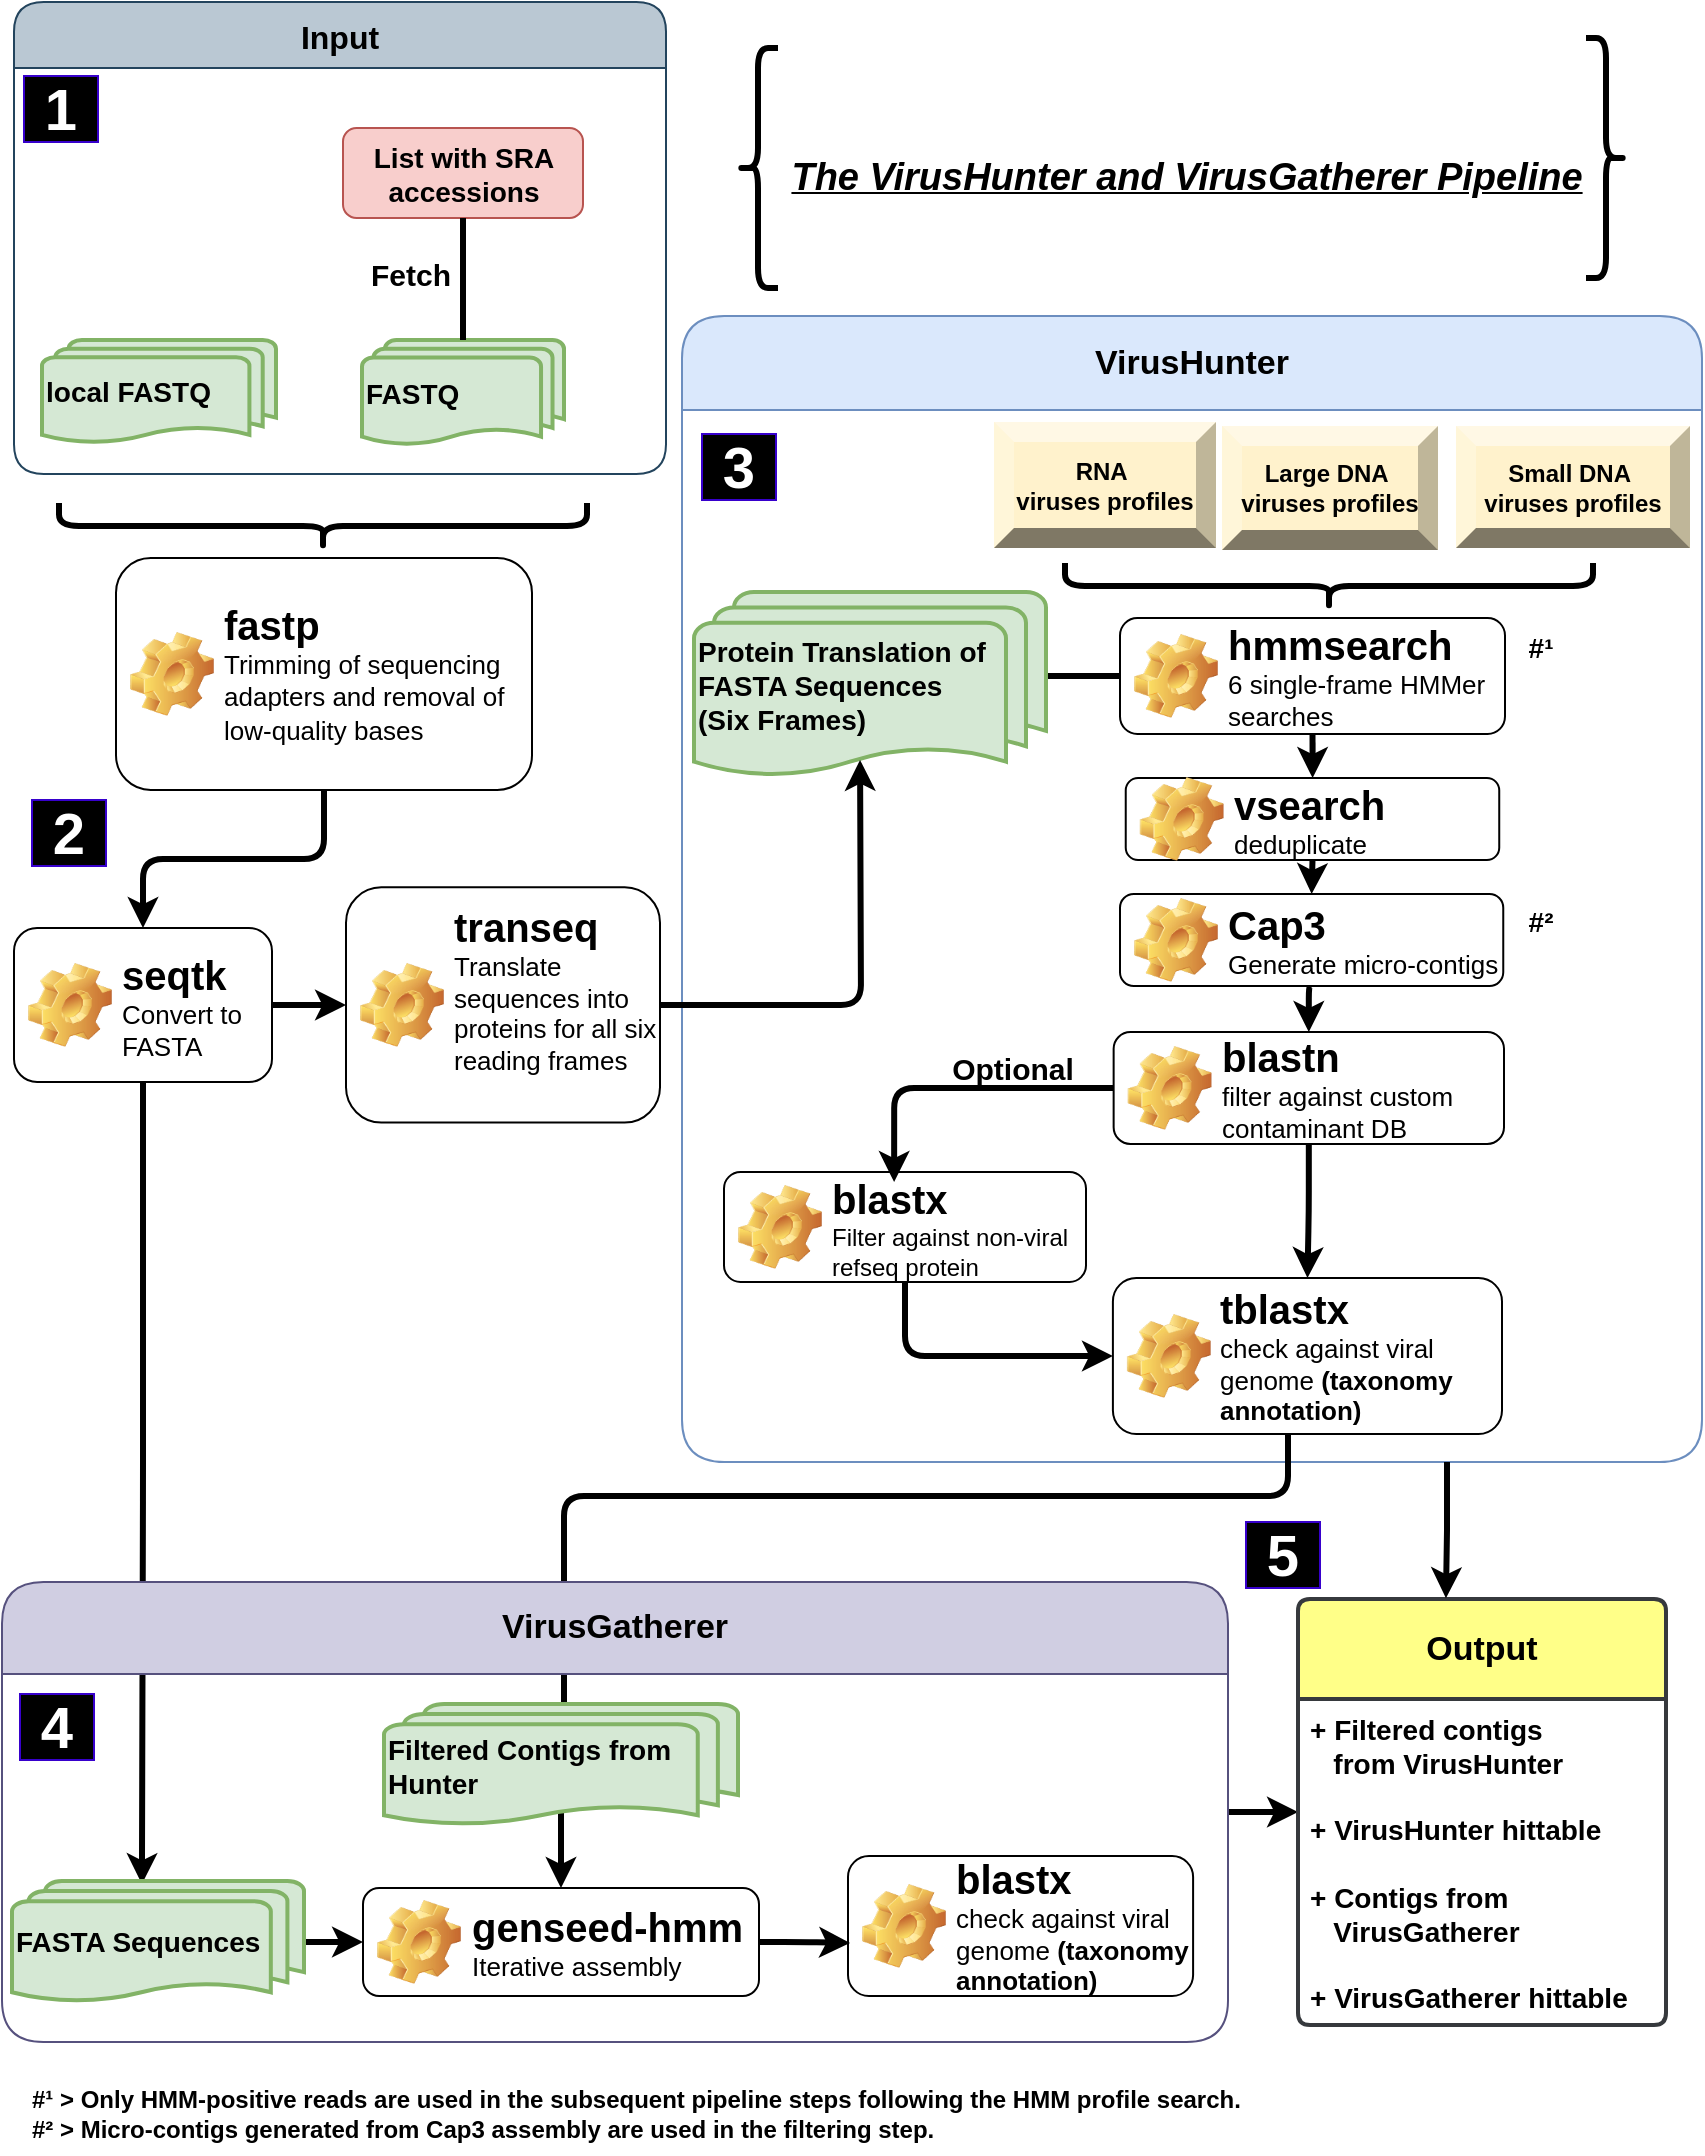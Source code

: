 <mxfile version="24.7.12">
  <diagram name="Page-1" id="UmnG6x5tp6qrb22gdRWd">
    <mxGraphModel dx="1418" dy="764" grid="0" gridSize="10" guides="1" tooltips="1" connect="1" arrows="1" fold="1" page="1" pageScale="1" pageWidth="850" pageHeight="1100" math="0" shadow="0">
      <root>
        <mxCell id="0" />
        <mxCell id="1" parent="0" />
        <mxCell id="DtNA1OOpv918O6FHiLsb-5" value="&lt;font style=&quot;font-size: 17px;&quot;&gt;VirusHunter&lt;/font&gt;" style="swimlane;whiteSpace=wrap;html=1;startSize=47;rounded=1;labelBackgroundColor=none;fillColor=#dae8fc;strokeColor=#6c8ebf;" parent="1" vertex="1">
          <mxGeometry x="340" y="174" width="510" height="573" as="geometry" />
        </mxCell>
        <mxCell id="JjrdLrowcXQNLenx9GRh-69" style="edgeStyle=elbowEdgeStyle;rounded=1;orthogonalLoop=1;jettySize=auto;html=1;startArrow=none;endArrow=none;exitX=1;exitY=0.5;exitDx=0;exitDy=0;entryX=0;entryY=0.5;entryDx=0;entryDy=0;labelBackgroundColor=none;fontColor=default;strokeWidth=3;" edge="1" parent="DtNA1OOpv918O6FHiLsb-5" target="JjrdLrowcXQNLenx9GRh-68">
          <mxGeometry relative="1" as="geometry">
            <mxPoint x="178" y="180" as="sourcePoint" />
          </mxGeometry>
        </mxCell>
        <mxCell id="JjrdLrowcXQNLenx9GRh-63" value="&lt;div&gt;&lt;b&gt;RNA&amp;nbsp;&lt;/b&gt;&lt;/div&gt;&lt;div&gt;&lt;b&gt;viruses profiles&lt;/b&gt;&lt;/div&gt;" style="labelPosition=center;verticalLabelPosition=middle;align=center;html=1;shape=mxgraph.basic.shaded_button;dx=10;strokeColor=#d6b656;whiteSpace=wrap;rounded=1;labelBackgroundColor=none;fillColor=#fff2cc;" vertex="1" parent="DtNA1OOpv918O6FHiLsb-5">
          <mxGeometry x="156" y="53" width="111" height="63" as="geometry" />
        </mxCell>
        <mxCell id="JjrdLrowcXQNLenx9GRh-65" value="&lt;div&gt;&lt;b&gt;Large DNA&amp;nbsp;&lt;/b&gt;&lt;/div&gt;&lt;div&gt;&lt;b&gt;viruses profiles&lt;/b&gt;&lt;/div&gt;" style="labelPosition=center;verticalLabelPosition=middle;align=center;html=1;shape=mxgraph.basic.shaded_button;dx=10;strokeColor=#d6b656;whiteSpace=wrap;rounded=1;labelBackgroundColor=none;fillColor=#fff2cc;" vertex="1" parent="DtNA1OOpv918O6FHiLsb-5">
          <mxGeometry x="270" y="55" width="108" height="62" as="geometry" />
        </mxCell>
        <mxCell id="JjrdLrowcXQNLenx9GRh-66" value="&lt;div&gt;&lt;b&gt;Small DNA&amp;nbsp;&lt;/b&gt;&lt;/div&gt;&lt;div&gt;&lt;b&gt;viruses profiles&lt;/b&gt;&lt;/div&gt;" style="labelPosition=center;verticalLabelPosition=middle;align=center;html=1;shape=mxgraph.basic.shaded_button;dx=10;strokeColor=#d6b656;whiteSpace=wrap;rounded=1;labelBackgroundColor=none;fillColor=#fff2cc;" vertex="1" parent="DtNA1OOpv918O6FHiLsb-5">
          <mxGeometry x="387" y="55" width="117" height="61" as="geometry" />
        </mxCell>
        <mxCell id="JjrdLrowcXQNLenx9GRh-67" value="" style="shape=curlyBracket;whiteSpace=wrap;html=1;rounded=1;flipH=1;labelPosition=right;verticalLabelPosition=middle;align=left;verticalAlign=middle;rotation=90;labelBackgroundColor=none;strokeWidth=3;" vertex="1" parent="DtNA1OOpv918O6FHiLsb-5">
          <mxGeometry x="312" y="3" width="23" height="264" as="geometry" />
        </mxCell>
        <mxCell id="JjrdLrowcXQNLenx9GRh-76" style="edgeStyle=orthogonalEdgeStyle;rounded=1;orthogonalLoop=1;jettySize=auto;html=1;exitX=0.5;exitY=1;exitDx=0;exitDy=0;labelBackgroundColor=none;fontColor=default;strokeWidth=3;" edge="1" parent="DtNA1OOpv918O6FHiLsb-5" source="JjrdLrowcXQNLenx9GRh-68" target="JjrdLrowcXQNLenx9GRh-70">
          <mxGeometry relative="1" as="geometry" />
        </mxCell>
        <mxCell id="JjrdLrowcXQNLenx9GRh-68" value="&lt;div style=&quot;font-size: 16px;&quot;&gt;&lt;font style=&quot;font-size: 20px;&quot;&gt;hmmsearch&lt;/font&gt;&lt;/div&gt;&lt;div&gt;&lt;font style=&quot;font-weight: normal; font-size: 13px;&quot;&gt;6 single-frame HMMer searches&lt;/font&gt;&lt;/div&gt;" style="label;whiteSpace=wrap;html=1;image=img/clipart/Gear_128x128.png;rounded=1;labelBackgroundColor=none;" vertex="1" parent="DtNA1OOpv918O6FHiLsb-5">
          <mxGeometry x="219" y="151" width="192.5" height="58" as="geometry" />
        </mxCell>
        <mxCell id="JjrdLrowcXQNLenx9GRh-77" style="edgeStyle=orthogonalEdgeStyle;rounded=1;orthogonalLoop=1;jettySize=auto;html=1;exitX=0.5;exitY=1;exitDx=0;exitDy=0;entryX=0.5;entryY=0;entryDx=0;entryDy=0;labelBackgroundColor=none;fontColor=default;strokeWidth=3;" edge="1" parent="DtNA1OOpv918O6FHiLsb-5" source="JjrdLrowcXQNLenx9GRh-70" target="JjrdLrowcXQNLenx9GRh-71">
          <mxGeometry relative="1" as="geometry" />
        </mxCell>
        <mxCell id="JjrdLrowcXQNLenx9GRh-70" value="&lt;div style=&quot;font-size: 16px;&quot;&gt;&lt;font style=&quot;font-size: 20px;&quot;&gt;vsearch&lt;/font&gt;&lt;/div&gt;&lt;div&gt;&lt;font style=&quot;font-weight: normal; font-size: 13px;&quot;&gt;deduplicate&lt;br&gt;&lt;/font&gt;&lt;/div&gt;" style="label;whiteSpace=wrap;html=1;image=img/clipart/Gear_128x128.png;rounded=1;labelBackgroundColor=none;" vertex="1" parent="DtNA1OOpv918O6FHiLsb-5">
          <mxGeometry x="221.87" y="231" width="186.75" height="41" as="geometry" />
        </mxCell>
        <mxCell id="JjrdLrowcXQNLenx9GRh-78" style="edgeStyle=orthogonalEdgeStyle;rounded=1;orthogonalLoop=1;jettySize=auto;html=1;exitX=0.5;exitY=1;exitDx=0;exitDy=0;entryX=0.5;entryY=0;entryDx=0;entryDy=0;labelBackgroundColor=none;fontColor=default;strokeWidth=3;" edge="1" parent="DtNA1OOpv918O6FHiLsb-5" source="JjrdLrowcXQNLenx9GRh-71" target="JjrdLrowcXQNLenx9GRh-72">
          <mxGeometry relative="1" as="geometry" />
        </mxCell>
        <mxCell id="JjrdLrowcXQNLenx9GRh-71" value="&lt;div style=&quot;font-size: 16px;&quot;&gt;&lt;font style=&quot;font-size: 20px;&quot;&gt;Cap3&lt;/font&gt;&lt;/div&gt;&lt;div&gt;&lt;font style=&quot;font-weight: normal; font-size: 13px;&quot;&gt;Generate micro-contigs&lt;br&gt;&lt;/font&gt;&lt;/div&gt;" style="label;whiteSpace=wrap;html=1;image=img/clipart/Gear_128x128.png;rounded=1;labelBackgroundColor=none;" vertex="1" parent="DtNA1OOpv918O6FHiLsb-5">
          <mxGeometry x="219" y="289" width="191.63" height="46" as="geometry" />
        </mxCell>
        <mxCell id="JjrdLrowcXQNLenx9GRh-88" style="edgeStyle=orthogonalEdgeStyle;rounded=1;orthogonalLoop=1;jettySize=auto;html=1;exitX=0.5;exitY=1;exitDx=0;exitDy=0;entryX=0.5;entryY=0;entryDx=0;entryDy=0;labelBackgroundColor=none;fontColor=default;strokeWidth=3;" edge="1" parent="DtNA1OOpv918O6FHiLsb-5" source="JjrdLrowcXQNLenx9GRh-72" target="JjrdLrowcXQNLenx9GRh-73">
          <mxGeometry relative="1" as="geometry" />
        </mxCell>
        <mxCell id="JjrdLrowcXQNLenx9GRh-72" value="&lt;div style=&quot;font-size: 16px;&quot;&gt;&lt;font size=&quot;1&quot;&gt;&lt;b style=&quot;font-size: 20px;&quot;&gt;blastn&lt;/b&gt;&lt;/font&gt;&lt;/div&gt;&lt;div&gt;&lt;font style=&quot;font-weight: normal; font-size: 13px;&quot;&gt;filter against custom contaminant DB&lt;/font&gt;&lt;/div&gt;" style="label;whiteSpace=wrap;html=1;image=img/clipart/Gear_128x128.png;rounded=1;labelBackgroundColor=none;" vertex="1" parent="DtNA1OOpv918O6FHiLsb-5">
          <mxGeometry x="215.82" y="358" width="195.18" height="56" as="geometry" />
        </mxCell>
        <mxCell id="JjrdLrowcXQNLenx9GRh-84" style="edgeStyle=orthogonalEdgeStyle;rounded=1;orthogonalLoop=1;jettySize=auto;html=1;exitX=0.5;exitY=1;exitDx=0;exitDy=0;entryX=0;entryY=0.5;entryDx=0;entryDy=0;labelBackgroundColor=none;fontColor=default;strokeWidth=3;" edge="1" parent="DtNA1OOpv918O6FHiLsb-5" source="JjrdLrowcXQNLenx9GRh-74" target="JjrdLrowcXQNLenx9GRh-73">
          <mxGeometry relative="1" as="geometry" />
        </mxCell>
        <mxCell id="JjrdLrowcXQNLenx9GRh-74" value="&lt;div style=&quot;font-size: 16px;&quot;&gt;&lt;font size=&quot;1&quot;&gt;&lt;b style=&quot;font-size: 20px;&quot;&gt;blastx&lt;/b&gt;&lt;/font&gt;&lt;/div&gt;&lt;div style=&quot;&quot;&gt;&lt;font style=&quot;font-size: 12px; font-weight: normal;&quot;&gt;Filter &lt;/font&gt;&lt;font style=&quot;font-size: 12px; font-weight: normal;&quot;&gt;against non-viral refseq protein&lt;/font&gt;&lt;/div&gt;" style="label;whiteSpace=wrap;html=1;image=img/clipart/Gear_128x128.png;rounded=1;labelBackgroundColor=none;" vertex="1" parent="DtNA1OOpv918O6FHiLsb-5">
          <mxGeometry x="21" y="428" width="181" height="55" as="geometry" />
        </mxCell>
        <mxCell id="JjrdLrowcXQNLenx9GRh-73" value="&lt;div style=&quot;font-size: 16px;&quot;&gt;&lt;font size=&quot;1&quot;&gt;&lt;b style=&quot;font-size: 20px;&quot;&gt;tblastx&lt;/b&gt;&lt;/font&gt;&lt;/div&gt;&lt;div style=&quot;font-size: 13px;&quot;&gt;&lt;font style=&quot;font-size: 13px; font-weight: normal;&quot;&gt;check &lt;/font&gt;&lt;font style=&quot;font-size: 13px; font-weight: normal;&quot;&gt;against viral genome&lt;/font&gt; (taxonomy annotation)&lt;br&gt;&lt;/div&gt;" style="label;whiteSpace=wrap;html=1;image=img/clipart/Gear_128x128.png;rounded=1;labelBackgroundColor=none;" vertex="1" parent="DtNA1OOpv918O6FHiLsb-5">
          <mxGeometry x="215.45" y="481" width="194.55" height="78" as="geometry" />
        </mxCell>
        <mxCell id="JjrdLrowcXQNLenx9GRh-81" style="edgeStyle=orthogonalEdgeStyle;rounded=1;orthogonalLoop=1;jettySize=auto;html=1;exitX=0;exitY=0.5;exitDx=0;exitDy=0;entryX=0.47;entryY=0.091;entryDx=0;entryDy=0;entryPerimeter=0;labelBackgroundColor=none;fontColor=default;strokeWidth=3;" edge="1" parent="DtNA1OOpv918O6FHiLsb-5" source="JjrdLrowcXQNLenx9GRh-72" target="JjrdLrowcXQNLenx9GRh-74">
          <mxGeometry relative="1" as="geometry" />
        </mxCell>
        <mxCell id="JjrdLrowcXQNLenx9GRh-82" value="Optional" style="edgeLabel;html=1;align=center;verticalAlign=middle;resizable=0;points=[];fontSize=15;fontStyle=1;rounded=1;labelBackgroundColor=none;" vertex="1" connectable="0" parent="JjrdLrowcXQNLenx9GRh-81">
          <mxGeometry x="-0.339" relative="1" as="geometry">
            <mxPoint x="1" y="-10" as="offset" />
          </mxGeometry>
        </mxCell>
        <mxCell id="JjrdLrowcXQNLenx9GRh-91" value="&lt;div align=&quot;left&quot; style=&quot;font-size: 14px;&quot;&gt;&lt;font style=&quot;font-size: 14px;&quot;&gt;&lt;b&gt;Protein Translation of&amp;nbsp;&lt;/b&gt;&lt;/font&gt;&lt;/div&gt;&lt;div style=&quot;font-size: 14px;&quot; align=&quot;left&quot;&gt;&lt;font style=&quot;font-size: 14px;&quot;&gt;&lt;b&gt;FASTA Sequences&amp;nbsp;&lt;/b&gt;&lt;/font&gt;&lt;/div&gt;&lt;div align=&quot;left&quot; style=&quot;font-size: 14px;&quot;&gt;&lt;font style=&quot;font-size: 14px;&quot;&gt;&lt;b&gt;(Six Frames)&lt;/b&gt;&lt;/font&gt;&lt;/div&gt;" style="strokeWidth=2;html=1;shape=mxgraph.flowchart.multi-document;whiteSpace=wrap;align=left;rounded=1;labelBackgroundColor=none;fillColor=#d5e8d4;strokeColor=#82b366;" vertex="1" parent="DtNA1OOpv918O6FHiLsb-5">
          <mxGeometry x="6" y="138" width="176" height="93" as="geometry" />
        </mxCell>
        <mxCell id="JjrdLrowcXQNLenx9GRh-118" value="&lt;font size=&quot;1&quot;&gt;&lt;b style=&quot;font-size: 14px;&quot;&gt;#²&lt;/b&gt;&lt;/font&gt;" style="text;html=1;align=center;verticalAlign=middle;resizable=0;points=[];autosize=1;strokeColor=none;fillColor=none;" vertex="1" parent="DtNA1OOpv918O6FHiLsb-5">
          <mxGeometry x="414" y="288" width="30" height="29" as="geometry" />
        </mxCell>
        <mxCell id="JjrdLrowcXQNLenx9GRh-119" value="&lt;font size=&quot;1&quot;&gt;&lt;b style=&quot;font-size: 14px;&quot;&gt;#¹&lt;/b&gt;&lt;/font&gt;" style="text;html=1;align=center;verticalAlign=middle;resizable=0;points=[];autosize=1;strokeColor=none;fillColor=none;" vertex="1" parent="DtNA1OOpv918O6FHiLsb-5">
          <mxGeometry x="414" y="151" width="30" height="29" as="geometry" />
        </mxCell>
        <mxCell id="JjrdLrowcXQNLenx9GRh-133" value="&lt;font style=&quot;font-size: 29px;&quot;&gt;&lt;b&gt;3&lt;/b&gt;&lt;/font&gt;" style="html=1;whiteSpace=wrap;container=1;recursiveResize=0;collapsible=0;fillColor=#000000;strokeColor=#3700CC;fontColor=#ffffff;" vertex="1" parent="DtNA1OOpv918O6FHiLsb-5">
          <mxGeometry x="10" y="59" width="37" height="33" as="geometry" />
        </mxCell>
        <mxCell id="JjrdLrowcXQNLenx9GRh-27" value="Input" style="swimlane;startSize=33;horizontal=1;containerType=tree;fontSize=16;rounded=1;labelBackgroundColor=none;fillColor=#bac8d3;strokeColor=#23445d;" vertex="1" parent="1">
          <mxGeometry x="6" y="17" width="326" height="236" as="geometry">
            <mxRectangle x="9" y="9" width="75" height="26" as="alternateBounds" />
          </mxGeometry>
        </mxCell>
        <mxCell id="JjrdLrowcXQNLenx9GRh-29" value="&lt;font style=&quot;font-size: 14px;&quot;&gt;&lt;b&gt;List with SRA accessions&lt;/b&gt;&lt;/font&gt;" style="whiteSpace=wrap;html=1;treeFolding=1;treeMoving=1;newEdgeStyle={&quot;edgeStyle&quot;:&quot;elbowEdgeStyle&quot;,&quot;startArrow&quot;:&quot;none&quot;,&quot;endArrow&quot;:&quot;none&quot;};rounded=1;labelBackgroundColor=none;fillColor=#f8cecc;strokeColor=#b85450;" vertex="1" parent="JjrdLrowcXQNLenx9GRh-27">
          <mxGeometry x="164.5" y="63" width="120" height="45" as="geometry" />
        </mxCell>
        <mxCell id="JjrdLrowcXQNLenx9GRh-93" value="&lt;font style=&quot;font-size: 14px;&quot;&gt;&lt;b&gt;local FASTQ&lt;br&gt;&lt;/b&gt;&lt;/font&gt;" style="strokeWidth=2;html=1;shape=mxgraph.flowchart.multi-document;whiteSpace=wrap;align=left;rounded=1;labelBackgroundColor=none;fillColor=#d5e8d4;strokeColor=#82b366;" vertex="1" parent="JjrdLrowcXQNLenx9GRh-27">
          <mxGeometry x="14" y="169" width="117" height="52" as="geometry" />
        </mxCell>
        <mxCell id="JjrdLrowcXQNLenx9GRh-94" value="&lt;b&gt;&lt;font style=&quot;font-size: 14px;&quot;&gt;FASTQ&lt;/font&gt;&lt;/b&gt; " style="strokeWidth=2;html=1;shape=mxgraph.flowchart.multi-document;whiteSpace=wrap;align=left;rounded=1;labelBackgroundColor=none;fillColor=#d5e8d4;strokeColor=#82b366;" vertex="1" parent="JjrdLrowcXQNLenx9GRh-27">
          <mxGeometry x="174" y="169" width="101" height="53" as="geometry" />
        </mxCell>
        <mxCell id="JjrdLrowcXQNLenx9GRh-95" style="edgeStyle=elbowEdgeStyle;rounded=1;orthogonalLoop=1;jettySize=auto;html=1;startArrow=none;endArrow=none;entryX=0.5;entryY=0;entryDx=0;entryDy=0;entryPerimeter=0;labelBackgroundColor=none;fontColor=default;strokeWidth=3;" edge="1" parent="JjrdLrowcXQNLenx9GRh-27" source="JjrdLrowcXQNLenx9GRh-29" target="JjrdLrowcXQNLenx9GRh-94">
          <mxGeometry relative="1" as="geometry" />
        </mxCell>
        <mxCell id="JjrdLrowcXQNLenx9GRh-96" value="&lt;font style=&quot;font-size: 15px;&quot;&gt;&lt;b&gt;Fetch&lt;/b&gt;&lt;/font&gt;" style="edgeLabel;html=1;align=center;verticalAlign=middle;resizable=0;points=[];rounded=1;labelBackgroundColor=none;" vertex="1" connectable="0" parent="JjrdLrowcXQNLenx9GRh-95">
          <mxGeometry x="-0.057" y="-1" relative="1" as="geometry">
            <mxPoint x="-26" y="-1" as="offset" />
          </mxGeometry>
        </mxCell>
        <mxCell id="JjrdLrowcXQNLenx9GRh-124" value="&lt;b&gt;&lt;font style=&quot;font-size: 29px;&quot;&gt;1&lt;/font&gt;&lt;/b&gt;" style="html=1;whiteSpace=wrap;container=1;recursiveResize=0;collapsible=0;fillColor=#000000;strokeColor=#3700CC;fontColor=#ffffff;" vertex="1" parent="JjrdLrowcXQNLenx9GRh-27">
          <mxGeometry x="5" y="37" width="37" height="33" as="geometry" />
        </mxCell>
        <mxCell id="JjrdLrowcXQNLenx9GRh-54" style="edgeStyle=orthogonalEdgeStyle;rounded=1;orthogonalLoop=1;jettySize=auto;html=1;exitX=0.5;exitY=1;exitDx=0;exitDy=0;labelBackgroundColor=none;fontColor=default;strokeWidth=3;" edge="1" parent="1" source="JjrdLrowcXQNLenx9GRh-45" target="JjrdLrowcXQNLenx9GRh-47">
          <mxGeometry relative="1" as="geometry" />
        </mxCell>
        <mxCell id="JjrdLrowcXQNLenx9GRh-45" value="&lt;div&gt;&lt;font style=&quot;font-size: 20px;&quot;&gt;fastp&lt;/font&gt;&lt;font style=&quot;font-size: 15px;&quot;&gt; &lt;br&gt;&lt;/font&gt;&lt;/div&gt;&lt;div&gt;&lt;font size=&quot;1&quot;&gt;&lt;span style=&quot;font-weight: normal; font-size: 13px;&quot;&gt;Trimming of sequencing adapters and removal of low-quality bases&lt;/span&gt;&lt;/font&gt;&lt;font style=&quot;font-size: 15px;&quot;&gt;  &lt;/font&gt;&lt;/div&gt;" style="label;whiteSpace=wrap;html=1;image=img/clipart/Gear_128x128.png;rounded=1;labelBackgroundColor=none;" vertex="1" parent="1">
          <mxGeometry x="57" y="295" width="208" height="116" as="geometry" />
        </mxCell>
        <mxCell id="JjrdLrowcXQNLenx9GRh-55" style="edgeStyle=orthogonalEdgeStyle;rounded=1;orthogonalLoop=1;jettySize=auto;html=1;exitX=1;exitY=0.5;exitDx=0;exitDy=0;entryX=0;entryY=0.5;entryDx=0;entryDy=0;labelBackgroundColor=none;fontColor=default;strokeWidth=3;" edge="1" parent="1" source="JjrdLrowcXQNLenx9GRh-47" target="JjrdLrowcXQNLenx9GRh-48">
          <mxGeometry relative="1" as="geometry" />
        </mxCell>
        <mxCell id="JjrdLrowcXQNLenx9GRh-47" value="&lt;div style=&quot;font-size: 16px;&quot;&gt;&lt;font style=&quot;font-size: 20px;&quot;&gt;seqtk&lt;/font&gt;&lt;/div&gt;&lt;div&gt;&lt;span style=&quot;font-weight: normal;&quot;&gt;&lt;font style=&quot;font-size: 13px;&quot;&gt;Convert to FASTA&lt;/font&gt;&lt;/span&gt;&lt;br&gt;&lt;/div&gt;" style="label;whiteSpace=wrap;html=1;image=img/clipart/Gear_128x128.png;rounded=1;labelBackgroundColor=none;" vertex="1" parent="1">
          <mxGeometry x="6" y="480" width="129" height="77" as="geometry" />
        </mxCell>
        <mxCell id="JjrdLrowcXQNLenx9GRh-48" value="&lt;div&gt;&lt;font style=&quot;font-size: 20px;&quot;&gt;transeq&lt;/font&gt;&lt;/div&gt;&lt;div&gt;&lt;span style=&quot;font-weight: normal;&quot;&gt;&lt;font style=&quot;font-size: 13px;&quot;&gt;Translate sequences into proteins for all six reading frames&lt;/font&gt;&lt;/span&gt;&lt;/div&gt;&lt;div&gt;&lt;br&gt;&lt;/div&gt;" style="label;whiteSpace=wrap;html=1;image=img/clipart/Gear_128x128.png;rounded=1;labelBackgroundColor=none;" vertex="1" parent="1">
          <mxGeometry x="172" y="459.68" width="157" height="117.63" as="geometry" />
        </mxCell>
        <mxCell id="JjrdLrowcXQNLenx9GRh-49" value="" style="shape=curlyBracket;whiteSpace=wrap;html=1;rounded=1;flipH=1;labelPosition=right;verticalLabelPosition=middle;align=left;verticalAlign=middle;rotation=90;labelBackgroundColor=none;fontStyle=0;strokeWidth=3;" vertex="1" parent="1">
          <mxGeometry x="149" y="147" width="23" height="264" as="geometry" />
        </mxCell>
        <mxCell id="JjrdLrowcXQNLenx9GRh-62" style="edgeStyle=orthogonalEdgeStyle;rounded=1;orthogonalLoop=1;jettySize=auto;html=1;exitX=1;exitY=0.5;exitDx=0;exitDy=0;entryX=0.464;entryY=0.988;entryDx=0;entryDy=0;entryPerimeter=0;labelBackgroundColor=none;fontColor=default;strokeWidth=3;" edge="1" parent="1" source="JjrdLrowcXQNLenx9GRh-48">
          <mxGeometry relative="1" as="geometry">
            <mxPoint x="429.024" y="395.968" as="targetPoint" />
          </mxGeometry>
        </mxCell>
        <mxCell id="JjrdLrowcXQNLenx9GRh-100" style="edgeStyle=orthogonalEdgeStyle;rounded=1;orthogonalLoop=1;jettySize=auto;html=1;exitX=0.5;exitY=1;exitDx=0;exitDy=0;entryX=0.445;entryY=0.025;entryDx=0;entryDy=0;entryPerimeter=0;labelBackgroundColor=none;fontColor=default;strokeWidth=3;" edge="1" parent="1" source="JjrdLrowcXQNLenx9GRh-47" target="JjrdLrowcXQNLenx9GRh-92">
          <mxGeometry relative="1" as="geometry">
            <mxPoint x="72" y="939" as="targetPoint" />
          </mxGeometry>
        </mxCell>
        <mxCell id="JjrdLrowcXQNLenx9GRh-102" style="edgeStyle=orthogonalEdgeStyle;rounded=1;orthogonalLoop=1;jettySize=auto;html=1;entryX=0.452;entryY=0.131;entryDx=0;entryDy=0;entryPerimeter=0;exitX=0.45;exitY=1;exitDx=0;exitDy=0;exitPerimeter=0;labelBackgroundColor=none;fontColor=default;strokeWidth=3;" edge="1" parent="1" source="JjrdLrowcXQNLenx9GRh-73" target="JjrdLrowcXQNLenx9GRh-99">
          <mxGeometry relative="1" as="geometry">
            <mxPoint x="643" y="755" as="sourcePoint" />
            <mxPoint x="270" y="860" as="targetPoint" />
            <Array as="points">
              <mxPoint x="643" y="764" />
              <mxPoint x="281" y="764" />
              <mxPoint x="281" y="876" />
            </Array>
          </mxGeometry>
        </mxCell>
        <mxCell id="JjrdLrowcXQNLenx9GRh-114" style="edgeStyle=orthogonalEdgeStyle;rounded=0;orthogonalLoop=1;jettySize=auto;html=1;exitX=1;exitY=0.5;exitDx=0;exitDy=0;entryX=0;entryY=0.5;entryDx=0;entryDy=0;fontColor=default;labelBackgroundColor=none;strokeWidth=3;" edge="1" parent="1" source="5gK6zpaWBkJ-7K4iz9fj-62" target="JjrdLrowcXQNLenx9GRh-112">
          <mxGeometry relative="1" as="geometry" />
        </mxCell>
        <mxCell id="5gK6zpaWBkJ-7K4iz9fj-62" value="&lt;font style=&quot;font-size: 17px;&quot;&gt;VirusGatherer&lt;/font&gt;" style="swimlane;whiteSpace=wrap;html=1;startSize=46;rounded=1;labelBackgroundColor=none;fillColor=#d0cee2;strokeColor=#56517e;" parent="1" vertex="1">
          <mxGeometry y="807" width="613" height="230" as="geometry" />
        </mxCell>
        <mxCell id="JjrdLrowcXQNLenx9GRh-103" style="edgeStyle=orthogonalEdgeStyle;rounded=1;orthogonalLoop=1;jettySize=auto;html=1;exitX=1;exitY=0.5;exitDx=0;exitDy=0;exitPerimeter=0;entryX=0;entryY=0.5;entryDx=0;entryDy=0;labelBackgroundColor=none;fontColor=default;strokeWidth=3;" edge="1" parent="5gK6zpaWBkJ-7K4iz9fj-62" source="JjrdLrowcXQNLenx9GRh-92" target="JjrdLrowcXQNLenx9GRh-97">
          <mxGeometry relative="1" as="geometry" />
        </mxCell>
        <mxCell id="JjrdLrowcXQNLenx9GRh-92" value="&lt;div align=&quot;left&quot; style=&quot;font-size: 14px;&quot;&gt;&lt;font style=&quot;font-size: 14px;&quot;&gt;&lt;b&gt;FASTA Sequences &lt;br&gt;&lt;/b&gt;&lt;/font&gt;&lt;/div&gt;" style="strokeWidth=2;html=1;shape=mxgraph.flowchart.multi-document;whiteSpace=wrap;align=left;rounded=1;labelBackgroundColor=none;fillColor=#d5e8d4;strokeColor=#82b366;" vertex="1" parent="5gK6zpaWBkJ-7K4iz9fj-62">
          <mxGeometry x="5" y="149.5" width="146" height="61" as="geometry" />
        </mxCell>
        <mxCell id="JjrdLrowcXQNLenx9GRh-97" value="&lt;div&gt;&lt;font style=&quot;font-size: 20px;&quot;&gt;genseed-hmm&lt;/font&gt;&lt;/div&gt;&lt;div style=&quot;font-size: 13px;&quot;&gt;&lt;font style=&quot;font-size: 13px;&quot;&gt;&lt;span style=&quot;font-weight: normal;&quot;&gt;Iterative assembly&lt;/span&gt;&lt;br&gt;&lt;/font&gt;&lt;/div&gt;" style="label;whiteSpace=wrap;html=1;image=img/clipart/Gear_128x128.png;rounded=1;labelBackgroundColor=none;" vertex="1" parent="5gK6zpaWBkJ-7K4iz9fj-62">
          <mxGeometry x="180.5" y="153" width="198" height="54" as="geometry" />
        </mxCell>
        <mxCell id="JjrdLrowcXQNLenx9GRh-98" value="&lt;div style=&quot;font-size: 16px;&quot;&gt;&lt;font size=&quot;1&quot;&gt;&lt;b style=&quot;font-size: 20px;&quot;&gt;blastx&lt;/b&gt;&lt;/font&gt;&lt;/div&gt;&lt;div style=&quot;font-size: 13px;&quot;&gt;&lt;font style=&quot;font-size: 13px; font-weight: normal;&quot;&gt;check &lt;/font&gt;&lt;font style=&quot;font-size: 13px; font-weight: normal;&quot;&gt;against viral genome&lt;/font&gt; (taxonomy annotation)&lt;br&gt;&lt;/div&gt;" style="label;whiteSpace=wrap;html=1;image=img/clipart/Gear_128x128.png;rounded=1;labelBackgroundColor=none;" vertex="1" parent="5gK6zpaWBkJ-7K4iz9fj-62">
          <mxGeometry x="423" y="137" width="172.55" height="70" as="geometry" />
        </mxCell>
        <mxCell id="JjrdLrowcXQNLenx9GRh-104" style="edgeStyle=orthogonalEdgeStyle;rounded=1;orthogonalLoop=1;jettySize=auto;html=1;exitX=0.5;exitY=0.88;exitDx=0;exitDy=0;exitPerimeter=0;labelBackgroundColor=none;fontColor=default;strokeWidth=3;" edge="1" parent="5gK6zpaWBkJ-7K4iz9fj-62" source="JjrdLrowcXQNLenx9GRh-99" target="JjrdLrowcXQNLenx9GRh-97">
          <mxGeometry relative="1" as="geometry" />
        </mxCell>
        <mxCell id="JjrdLrowcXQNLenx9GRh-99" value="&lt;font style=&quot;font-size: 14px;&quot;&gt;&lt;b&gt;Filtered Contigs from Hunter&lt;/b&gt;&lt;/font&gt;" style="strokeWidth=2;html=1;shape=mxgraph.flowchart.multi-document;whiteSpace=wrap;align=left;rounded=1;labelBackgroundColor=none;fillColor=#d5e8d4;strokeColor=#82b366;" vertex="1" parent="5gK6zpaWBkJ-7K4iz9fj-62">
          <mxGeometry x="191" y="61" width="177" height="61" as="geometry" />
        </mxCell>
        <mxCell id="JjrdLrowcXQNLenx9GRh-105" style="edgeStyle=orthogonalEdgeStyle;rounded=1;orthogonalLoop=1;jettySize=auto;html=1;exitX=1;exitY=0.5;exitDx=0;exitDy=0;entryX=0.006;entryY=0.621;entryDx=0;entryDy=0;entryPerimeter=0;labelBackgroundColor=none;fontColor=default;strokeWidth=3;" edge="1" parent="5gK6zpaWBkJ-7K4iz9fj-62" source="JjrdLrowcXQNLenx9GRh-97" target="JjrdLrowcXQNLenx9GRh-98">
          <mxGeometry relative="1" as="geometry" />
        </mxCell>
        <mxCell id="JjrdLrowcXQNLenx9GRh-134" value="&lt;b&gt;&lt;font style=&quot;font-size: 29px;&quot;&gt;4&lt;/font&gt;&lt;/b&gt;" style="html=1;whiteSpace=wrap;container=1;recursiveResize=0;collapsible=0;fillColor=#000000;strokeColor=#3700CC;fontColor=#ffffff;" vertex="1" parent="5gK6zpaWBkJ-7K4iz9fj-62">
          <mxGeometry x="9" y="56" width="37" height="33" as="geometry" />
        </mxCell>
        <mxCell id="JjrdLrowcXQNLenx9GRh-112" value="&lt;b&gt;&lt;font style=&quot;font-size: 17px;&quot;&gt;Output&lt;/font&gt;&lt;/b&gt;" style="swimlane;childLayout=stackLayout;horizontal=1;startSize=50;horizontalStack=0;rounded=1;fontSize=14;fontStyle=0;strokeWidth=2;resizeParent=0;resizeLast=1;shadow=0;dashed=0;align=center;arcSize=4;whiteSpace=wrap;html=1;labelBackgroundColor=none;fillColor=#ffff88;strokeColor=#36393d;" vertex="1" parent="1">
          <mxGeometry x="648" y="815.5" width="184" height="213" as="geometry" />
        </mxCell>
        <mxCell id="JjrdLrowcXQNLenx9GRh-113" value="&lt;div style=&quot;font-size: 14px;&quot;&gt;&lt;b&gt;&lt;font style=&quot;font-size: 14px;&quot;&gt;+ Filtered contigs&amp;nbsp;&lt;/font&gt;&lt;/b&gt;&lt;/div&gt;&lt;div style=&quot;font-size: 14px;&quot;&gt;&lt;b&gt;&lt;font style=&quot;font-size: 14px;&quot;&gt;&amp;nbsp;&amp;nbsp; from VirusHunter&lt;/font&gt;&lt;/b&gt;&lt;/div&gt;&lt;div style=&quot;font-size: 14px;&quot;&gt;&lt;b&gt;&lt;font style=&quot;font-size: 14px;&quot;&gt;&lt;br&gt;&lt;/font&gt;&lt;/b&gt;&lt;/div&gt;&lt;div style=&quot;font-size: 14px;&quot;&gt;&lt;b&gt;&lt;font style=&quot;font-size: 14px;&quot;&gt;+ VirusHunter hittable&lt;/font&gt;&lt;/b&gt;&lt;/div&gt;&lt;div style=&quot;font-size: 14px;&quot;&gt;&lt;b&gt;&lt;font style=&quot;font-size: 14px;&quot;&gt;&lt;br&gt;&lt;/font&gt;&lt;/b&gt;&lt;/div&gt;&lt;div style=&quot;font-size: 14px;&quot;&gt;&lt;b&gt;&lt;font style=&quot;font-size: 14px;&quot;&gt;+ Contigs from&amp;nbsp;&lt;/font&gt;&lt;/b&gt;&lt;/div&gt;&lt;div style=&quot;font-size: 14px;&quot;&gt;&lt;b&gt;&lt;font style=&quot;font-size: 14px;&quot;&gt;&amp;nbsp;&amp;nbsp; VirusGatherer&lt;/font&gt;&lt;/b&gt;&lt;/div&gt;&lt;div style=&quot;font-size: 14px;&quot;&gt;&lt;b&gt;&lt;font style=&quot;font-size: 14px;&quot;&gt;&lt;br&gt;&lt;/font&gt;&lt;/b&gt;&lt;/div&gt;&lt;div style=&quot;font-size: 14px;&quot;&gt;&lt;b&gt;&lt;font style=&quot;font-size: 14px;&quot;&gt;+ VirusGatherer hittable&lt;br&gt;&lt;/font&gt;&lt;/b&gt;&lt;/div&gt;&lt;div style=&quot;font-size: 14px;&quot;&gt;&lt;b&gt;&lt;font style=&quot;font-size: 14px;&quot;&gt;&lt;br&gt;&lt;/font&gt;&lt;/b&gt;&lt;/div&gt;&lt;div style=&quot;font-size: 14px;&quot;&gt;&lt;b&gt;&lt;font style=&quot;font-size: 14px;&quot;&gt;&lt;br&gt;&lt;/font&gt;&lt;/b&gt;&lt;/div&gt;" style="align=left;strokeColor=none;fillColor=none;spacingLeft=4;fontSize=12;verticalAlign=top;resizable=0;rotatable=0;part=1;html=1;labelBackgroundColor=none;" vertex="1" parent="JjrdLrowcXQNLenx9GRh-112">
          <mxGeometry y="50" width="184" height="163" as="geometry" />
        </mxCell>
        <mxCell id="JjrdLrowcXQNLenx9GRh-115" style="edgeStyle=orthogonalEdgeStyle;rounded=0;orthogonalLoop=1;jettySize=auto;html=1;exitX=0.75;exitY=1;exitDx=0;exitDy=0;entryX=0.402;entryY=-0.002;entryDx=0;entryDy=0;entryPerimeter=0;fontColor=default;labelBackgroundColor=none;strokeWidth=3;" edge="1" parent="1" source="DtNA1OOpv918O6FHiLsb-5" target="JjrdLrowcXQNLenx9GRh-112">
          <mxGeometry relative="1" as="geometry" />
        </mxCell>
        <mxCell id="JjrdLrowcXQNLenx9GRh-117" value="&lt;div align=&quot;left&quot;&gt;&lt;b&gt;#¹ &amp;gt; Only HMM-positive reads are used in the subsequent pipeline steps following the HMM profile search.&lt;/b&gt;&lt;/div&gt;&lt;div align=&quot;left&quot;&gt;&lt;b&gt;#² &amp;gt; Micro-contigs generated from Cap3 assembly are used in the filtering step.&lt;/b&gt;&lt;/div&gt;" style="text;html=1;align=left;verticalAlign=middle;resizable=0;points=[];autosize=1;strokeColor=none;fillColor=none;" vertex="1" parent="1">
          <mxGeometry x="13" y="1052" width="622" height="41" as="geometry" />
        </mxCell>
        <mxCell id="JjrdLrowcXQNLenx9GRh-120" value="&lt;h1 align=&quot;center&quot; style=&quot;font-size: 47px;&quot;&gt;&lt;i&gt;&lt;font style=&quot;font-size: 19px;&quot;&gt;&lt;u&gt;The VirusHunter and VirusGatherer Pipeline&lt;/u&gt;&lt;/font&gt;&lt;/i&gt;&lt;/h1&gt;" style="text;strokeColor=none;fillColor=none;html=1;fontSize=24;fontStyle=1;verticalAlign=middle;align=center;" vertex="1" parent="1">
          <mxGeometry x="548" y="67" width="87" height="56" as="geometry" />
        </mxCell>
        <mxCell id="JjrdLrowcXQNLenx9GRh-121" value="" style="shape=curlyBracket;whiteSpace=wrap;html=1;rounded=1;labelPosition=left;verticalLabelPosition=middle;align=right;verticalAlign=middle;strokeWidth=3;" vertex="1" parent="1">
          <mxGeometry x="368" y="40" width="20" height="120" as="geometry" />
        </mxCell>
        <mxCell id="JjrdLrowcXQNLenx9GRh-122" value="" style="shape=curlyBracket;whiteSpace=wrap;html=1;rounded=1;flipH=1;labelPosition=right;verticalLabelPosition=middle;align=left;verticalAlign=middle;strokeWidth=3;" vertex="1" parent="1">
          <mxGeometry x="792" y="35" width="20" height="120" as="geometry" />
        </mxCell>
        <mxCell id="JjrdLrowcXQNLenx9GRh-132" value="&lt;font style=&quot;font-size: 29px;&quot;&gt;&lt;b&gt;2&lt;/b&gt;&lt;/font&gt;" style="html=1;whiteSpace=wrap;container=1;recursiveResize=0;collapsible=0;fillColor=#000000;strokeColor=#3700CC;fontColor=#ffffff;" vertex="1" parent="1">
          <mxGeometry x="15" y="416" width="37" height="33" as="geometry" />
        </mxCell>
        <mxCell id="JjrdLrowcXQNLenx9GRh-135" value="&lt;b&gt;&lt;font style=&quot;font-size: 29px;&quot;&gt;5&lt;/font&gt;&lt;/b&gt;" style="html=1;whiteSpace=wrap;container=1;recursiveResize=0;collapsible=0;fillColor=#000000;strokeColor=#3700CC;fontColor=#ffffff;" vertex="1" parent="1">
          <mxGeometry x="622" y="777" width="37" height="33" as="geometry" />
        </mxCell>
      </root>
    </mxGraphModel>
  </diagram>
</mxfile>
